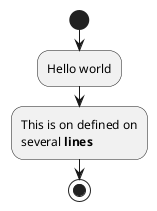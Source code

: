 @startuml
'你可以使用关键字 start 和 stop 表示图示的开始和结束。
start
:Hello world;
:This is on defined on
several **lines**;

'也可以使用 end 关键字表示结束。
stop
@enduml
